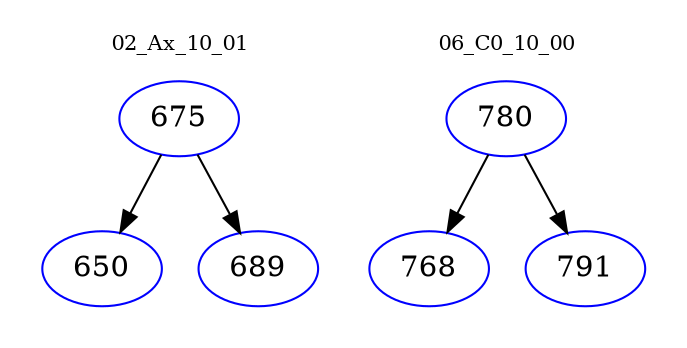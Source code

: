 digraph{
subgraph cluster_0 {
color = white
label = "02_Ax_10_01";
fontsize=10;
T0_675 [label="675", color="blue"]
T0_675 -> T0_650 [color="black"]
T0_650 [label="650", color="blue"]
T0_675 -> T0_689 [color="black"]
T0_689 [label="689", color="blue"]
}
subgraph cluster_1 {
color = white
label = "06_C0_10_00";
fontsize=10;
T1_780 [label="780", color="blue"]
T1_780 -> T1_768 [color="black"]
T1_768 [label="768", color="blue"]
T1_780 -> T1_791 [color="black"]
T1_791 [label="791", color="blue"]
}
}
